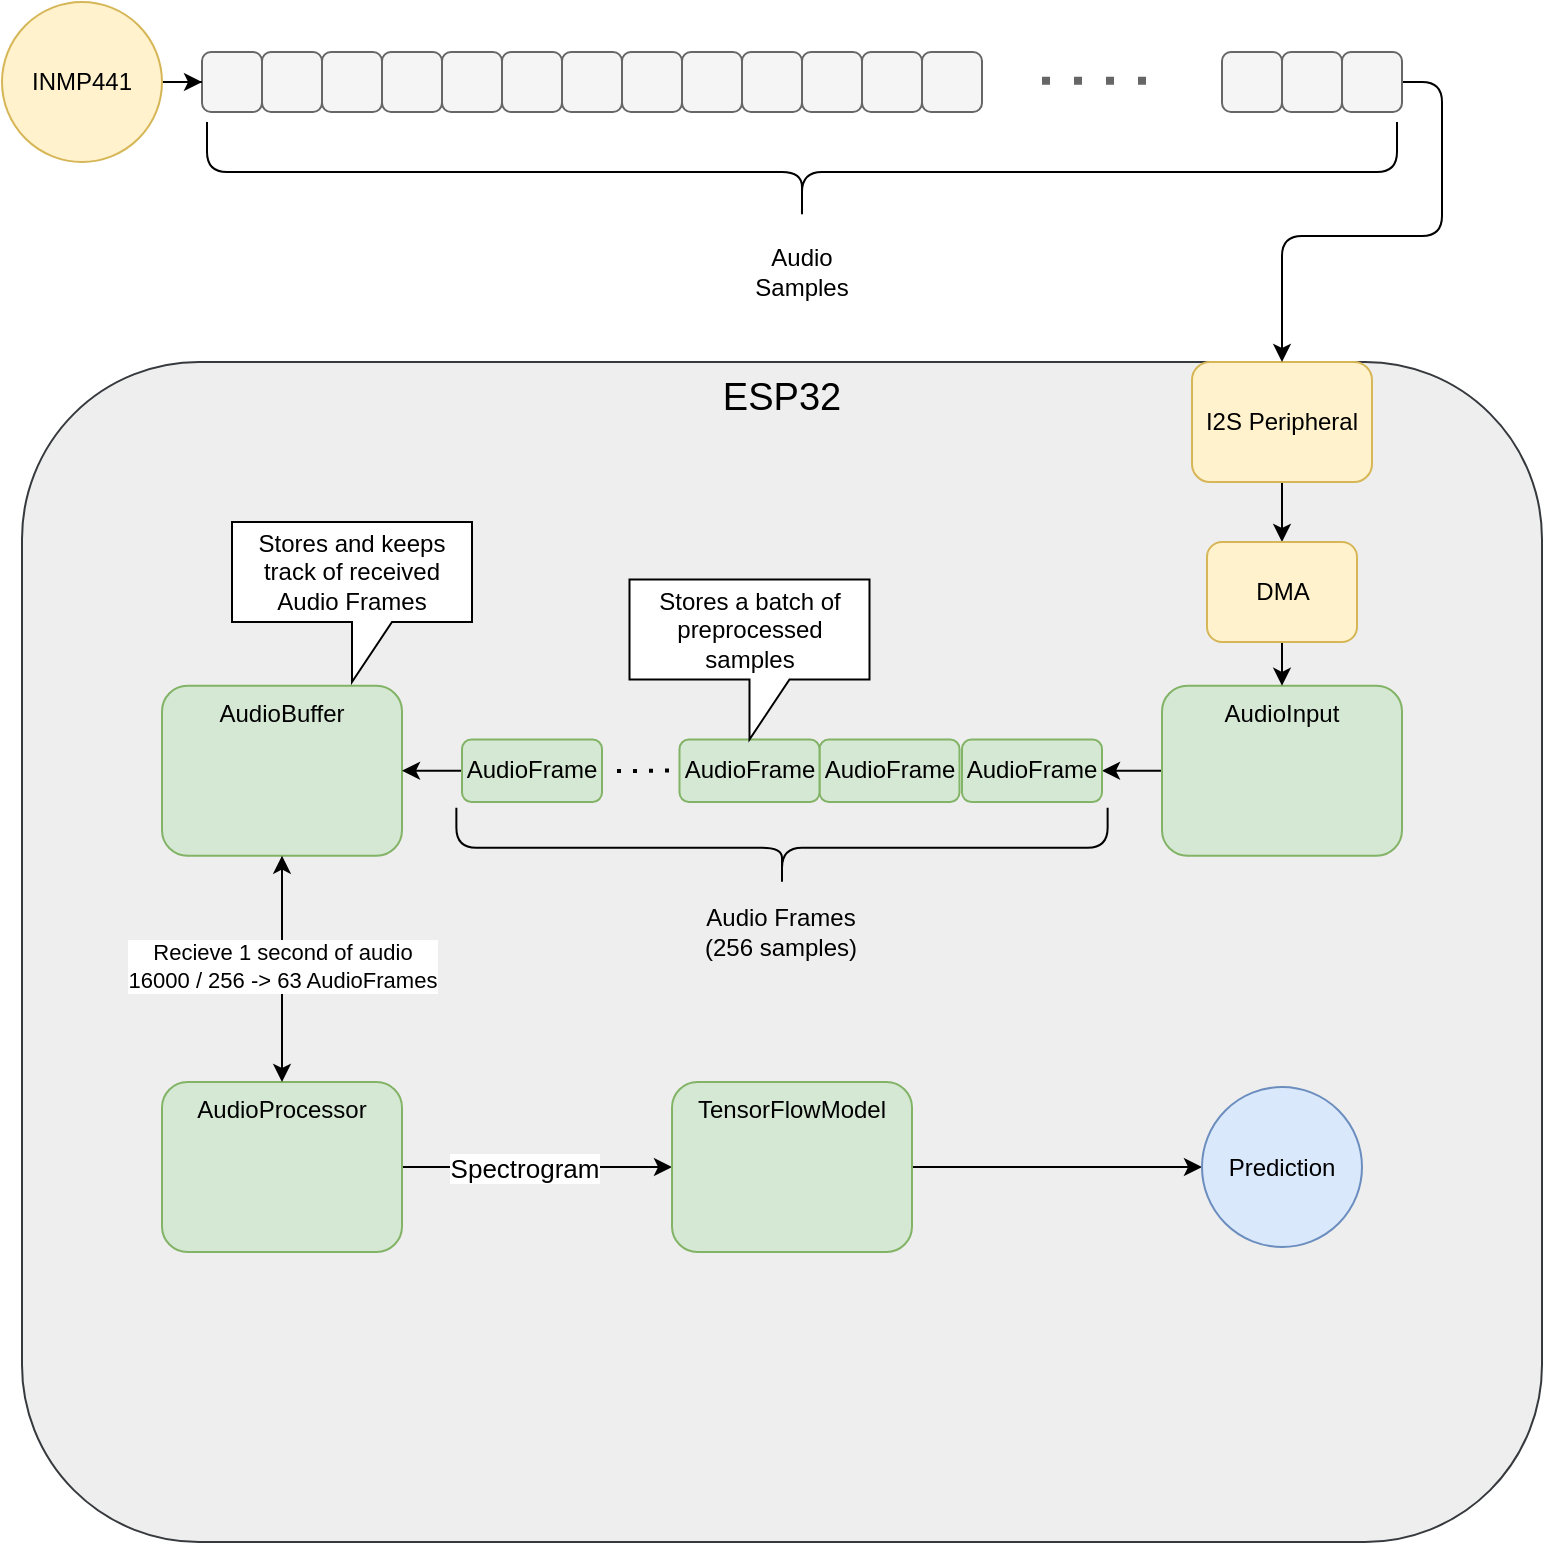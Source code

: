 <mxfile version="22.1.16" type="github">
  <diagram name="Page-1" id="q_qODCpij7i2WIqxhrJG">
    <mxGraphModel dx="1728" dy="925" grid="1" gridSize="10" guides="1" tooltips="1" connect="1" arrows="1" fold="1" page="1" pageScale="1" pageWidth="850" pageHeight="1100" math="0" shadow="0">
      <root>
        <mxCell id="0" />
        <mxCell id="1" parent="0" />
        <mxCell id="drfQEtwldH-HaE2cIGH8-1" value="" style="rounded=1;whiteSpace=wrap;html=1;fillColor=#f5f5f5;fontColor=#333333;strokeColor=#666666;" vertex="1" parent="1">
          <mxGeometry x="130" y="45" width="30" height="30" as="geometry" />
        </mxCell>
        <mxCell id="drfQEtwldH-HaE2cIGH8-8" style="edgeStyle=orthogonalEdgeStyle;rounded=0;orthogonalLoop=1;jettySize=auto;html=1;exitX=1;exitY=0.5;exitDx=0;exitDy=0;" edge="1" parent="1" source="drfQEtwldH-HaE2cIGH8-7" target="drfQEtwldH-HaE2cIGH8-1">
          <mxGeometry relative="1" as="geometry" />
        </mxCell>
        <mxCell id="drfQEtwldH-HaE2cIGH8-7" value="INMP441" style="ellipse;whiteSpace=wrap;html=1;aspect=fixed;fillColor=#fff2cc;strokeColor=#d6b656;" vertex="1" parent="1">
          <mxGeometry x="30" y="20" width="80" height="80" as="geometry" />
        </mxCell>
        <mxCell id="drfQEtwldH-HaE2cIGH8-10" value="" style="shape=curlyBracket;whiteSpace=wrap;html=1;rounded=1;flipH=1;labelPosition=right;verticalLabelPosition=middle;align=left;verticalAlign=middle;rotation=90;" vertex="1" parent="1">
          <mxGeometry x="405" y="-192.5" width="50" height="595" as="geometry" />
        </mxCell>
        <mxCell id="drfQEtwldH-HaE2cIGH8-11" value="Audio Samples" style="text;html=1;strokeColor=none;fillColor=none;align=center;verticalAlign=middle;whiteSpace=wrap;rounded=0;" vertex="1" parent="1">
          <mxGeometry x="400" y="140" width="60" height="30" as="geometry" />
        </mxCell>
        <mxCell id="drfQEtwldH-HaE2cIGH8-13" value="" style="endArrow=none;dashed=1;html=1;dashPattern=1 3;strokeWidth=4;rounded=0;fillColor=#f5f5f5;strokeColor=#666666;" edge="1" parent="1">
          <mxGeometry width="50" height="50" relative="1" as="geometry">
            <mxPoint x="550" y="59.41" as="sourcePoint" />
            <mxPoint x="610" y="59.41" as="targetPoint" />
          </mxGeometry>
        </mxCell>
        <mxCell id="drfQEtwldH-HaE2cIGH8-16" value="ESP32" style="rounded=1;whiteSpace=wrap;html=1;verticalAlign=top;fontSize=19;fillColor=#eeeeee;strokeColor=#36393d;" vertex="1" parent="1">
          <mxGeometry x="40" y="200" width="760" height="590" as="geometry" />
        </mxCell>
        <mxCell id="drfQEtwldH-HaE2cIGH8-44" style="edgeStyle=orthogonalEdgeStyle;rounded=0;orthogonalLoop=1;jettySize=auto;html=1;entryX=1;entryY=0.5;entryDx=0;entryDy=0;" edge="1" parent="1" source="drfQEtwldH-HaE2cIGH8-17" target="drfQEtwldH-HaE2cIGH8-22">
          <mxGeometry relative="1" as="geometry" />
        </mxCell>
        <mxCell id="drfQEtwldH-HaE2cIGH8-17" value="&lt;div&gt;AudioInput&lt;/div&gt;" style="rounded=1;whiteSpace=wrap;html=1;horizontal=1;verticalAlign=top;fillColor=#d5e8d4;strokeColor=#82b366;" vertex="1" parent="1">
          <mxGeometry x="610" y="361.88" width="120" height="85" as="geometry" />
        </mxCell>
        <mxCell id="drfQEtwldH-HaE2cIGH8-20" style="edgeStyle=orthogonalEdgeStyle;rounded=0;orthogonalLoop=1;jettySize=auto;html=1;exitX=0.5;exitY=1;exitDx=0;exitDy=0;" edge="1" parent="1" source="drfQEtwldH-HaE2cIGH8-18" target="drfQEtwldH-HaE2cIGH8-19">
          <mxGeometry relative="1" as="geometry" />
        </mxCell>
        <mxCell id="drfQEtwldH-HaE2cIGH8-18" value="I2S Peripheral" style="rounded=1;whiteSpace=wrap;html=1;fillColor=#fff2cc;strokeColor=#d6b656;" vertex="1" parent="1">
          <mxGeometry x="625" y="200" width="90" height="60" as="geometry" />
        </mxCell>
        <mxCell id="drfQEtwldH-HaE2cIGH8-21" style="edgeStyle=orthogonalEdgeStyle;rounded=0;orthogonalLoop=1;jettySize=auto;html=1;" edge="1" parent="1" source="drfQEtwldH-HaE2cIGH8-19" target="drfQEtwldH-HaE2cIGH8-17">
          <mxGeometry relative="1" as="geometry" />
        </mxCell>
        <mxCell id="drfQEtwldH-HaE2cIGH8-19" value="DMA" style="rounded=1;whiteSpace=wrap;html=1;fillColor=#fff2cc;strokeColor=#d6b656;" vertex="1" parent="1">
          <mxGeometry x="632.5" y="290" width="75" height="50" as="geometry" />
        </mxCell>
        <mxCell id="drfQEtwldH-HaE2cIGH8-22" value="AudioFrame" style="rounded=1;whiteSpace=wrap;html=1;fillColor=#d5e8d4;strokeColor=#82b366;" vertex="1" parent="1">
          <mxGeometry x="510" y="388.75" width="70" height="31.25" as="geometry" />
        </mxCell>
        <mxCell id="drfQEtwldH-HaE2cIGH8-26" value="" style="rounded=1;whiteSpace=wrap;html=1;fillColor=#f5f5f5;fontColor=#333333;strokeColor=#666666;" vertex="1" parent="1">
          <mxGeometry x="160" y="45" width="30" height="30" as="geometry" />
        </mxCell>
        <mxCell id="drfQEtwldH-HaE2cIGH8-27" value="" style="rounded=1;whiteSpace=wrap;html=1;fillColor=#f5f5f5;fontColor=#333333;strokeColor=#666666;" vertex="1" parent="1">
          <mxGeometry x="190" y="45" width="30" height="30" as="geometry" />
        </mxCell>
        <mxCell id="drfQEtwldH-HaE2cIGH8-28" value="" style="rounded=1;whiteSpace=wrap;html=1;fillColor=#f5f5f5;fontColor=#333333;strokeColor=#666666;" vertex="1" parent="1">
          <mxGeometry x="220" y="45" width="30" height="30" as="geometry" />
        </mxCell>
        <mxCell id="drfQEtwldH-HaE2cIGH8-29" value="" style="rounded=1;whiteSpace=wrap;html=1;fillColor=#f5f5f5;fontColor=#333333;strokeColor=#666666;" vertex="1" parent="1">
          <mxGeometry x="250" y="45" width="30" height="30" as="geometry" />
        </mxCell>
        <mxCell id="drfQEtwldH-HaE2cIGH8-30" value="" style="rounded=1;whiteSpace=wrap;html=1;fillColor=#f5f5f5;fontColor=#333333;strokeColor=#666666;" vertex="1" parent="1">
          <mxGeometry x="280" y="45" width="30" height="30" as="geometry" />
        </mxCell>
        <mxCell id="drfQEtwldH-HaE2cIGH8-31" value="" style="rounded=1;whiteSpace=wrap;html=1;fillColor=#f5f5f5;fontColor=#333333;strokeColor=#666666;" vertex="1" parent="1">
          <mxGeometry x="310" y="45" width="30" height="30" as="geometry" />
        </mxCell>
        <mxCell id="drfQEtwldH-HaE2cIGH8-32" value="" style="rounded=1;whiteSpace=wrap;html=1;fillColor=#f5f5f5;fontColor=#333333;strokeColor=#666666;" vertex="1" parent="1">
          <mxGeometry x="340" y="45" width="30" height="30" as="geometry" />
        </mxCell>
        <mxCell id="drfQEtwldH-HaE2cIGH8-33" value="" style="rounded=1;whiteSpace=wrap;html=1;fillColor=#f5f5f5;fontColor=#333333;strokeColor=#666666;" vertex="1" parent="1">
          <mxGeometry x="370" y="45" width="30" height="30" as="geometry" />
        </mxCell>
        <mxCell id="drfQEtwldH-HaE2cIGH8-34" value="" style="rounded=1;whiteSpace=wrap;html=1;fillColor=#f5f5f5;fontColor=#333333;strokeColor=#666666;" vertex="1" parent="1">
          <mxGeometry x="400" y="45" width="30" height="30" as="geometry" />
        </mxCell>
        <mxCell id="drfQEtwldH-HaE2cIGH8-35" value="" style="rounded=1;whiteSpace=wrap;html=1;fillColor=#f5f5f5;fontColor=#333333;strokeColor=#666666;" vertex="1" parent="1">
          <mxGeometry x="430" y="45" width="30" height="30" as="geometry" />
        </mxCell>
        <mxCell id="drfQEtwldH-HaE2cIGH8-36" value="" style="rounded=1;whiteSpace=wrap;html=1;fillColor=#f5f5f5;fontColor=#333333;strokeColor=#666666;" vertex="1" parent="1">
          <mxGeometry x="460" y="45" width="30" height="30" as="geometry" />
        </mxCell>
        <mxCell id="drfQEtwldH-HaE2cIGH8-37" value="" style="rounded=1;whiteSpace=wrap;html=1;fillColor=#f5f5f5;fontColor=#333333;strokeColor=#666666;" vertex="1" parent="1">
          <mxGeometry x="490" y="45" width="30" height="30" as="geometry" />
        </mxCell>
        <mxCell id="drfQEtwldH-HaE2cIGH8-38" value="" style="rounded=1;whiteSpace=wrap;html=1;fillColor=#f5f5f5;fontColor=#333333;strokeColor=#666666;" vertex="1" parent="1">
          <mxGeometry x="640" y="45" width="30" height="30" as="geometry" />
        </mxCell>
        <mxCell id="drfQEtwldH-HaE2cIGH8-39" value="" style="rounded=1;whiteSpace=wrap;html=1;fillColor=#f5f5f5;fontColor=#333333;strokeColor=#666666;" vertex="1" parent="1">
          <mxGeometry x="670" y="45" width="30" height="30" as="geometry" />
        </mxCell>
        <mxCell id="drfQEtwldH-HaE2cIGH8-41" style="edgeStyle=orthogonalEdgeStyle;rounded=1;orthogonalLoop=1;jettySize=auto;html=1;curved=0;" edge="1" parent="1" source="drfQEtwldH-HaE2cIGH8-40" target="drfQEtwldH-HaE2cIGH8-18">
          <mxGeometry relative="1" as="geometry">
            <Array as="points">
              <mxPoint x="750" y="60" />
              <mxPoint x="750" y="137" />
              <mxPoint x="670" y="137" />
            </Array>
          </mxGeometry>
        </mxCell>
        <mxCell id="drfQEtwldH-HaE2cIGH8-40" value="" style="rounded=1;whiteSpace=wrap;html=1;fillColor=#f5f5f5;fontColor=#333333;strokeColor=#666666;" vertex="1" parent="1">
          <mxGeometry x="700" y="45" width="30" height="30" as="geometry" />
        </mxCell>
        <mxCell id="drfQEtwldH-HaE2cIGH8-42" value="" style="shape=curlyBracket;whiteSpace=wrap;html=1;rounded=1;flipH=1;labelPosition=right;verticalLabelPosition=middle;align=left;verticalAlign=middle;rotation=90;" vertex="1" parent="1">
          <mxGeometry x="400" y="280" width="40" height="325.63" as="geometry" />
        </mxCell>
        <mxCell id="drfQEtwldH-HaE2cIGH8-45" value="&lt;div&gt;Audio Frames&lt;/div&gt;&lt;div&gt;(256 samples)&lt;br&gt;&lt;/div&gt;" style="text;html=1;strokeColor=none;fillColor=none;align=center;verticalAlign=middle;whiteSpace=wrap;rounded=0;" vertex="1" parent="1">
          <mxGeometry x="378.75" y="470" width="81.25" height="30" as="geometry" />
        </mxCell>
        <mxCell id="drfQEtwldH-HaE2cIGH8-47" value="AudioBuffer" style="rounded=1;whiteSpace=wrap;html=1;horizontal=1;verticalAlign=top;fillColor=#d5e8d4;strokeColor=#82b366;" vertex="1" parent="1">
          <mxGeometry x="110" y="361.87" width="120" height="85" as="geometry" />
        </mxCell>
        <mxCell id="drfQEtwldH-HaE2cIGH8-50" value="Stores and keeps track of received Audio Frames" style="shape=callout;whiteSpace=wrap;html=1;perimeter=calloutPerimeter;" vertex="1" parent="1">
          <mxGeometry x="145" y="280" width="120" height="80" as="geometry" />
        </mxCell>
        <mxCell id="drfQEtwldH-HaE2cIGH8-54" value="AudioFrame" style="rounded=1;whiteSpace=wrap;html=1;fillColor=#d5e8d4;strokeColor=#82b366;" vertex="1" parent="1">
          <mxGeometry x="438.75" y="388.75" width="70" height="31.25" as="geometry" />
        </mxCell>
        <mxCell id="drfQEtwldH-HaE2cIGH8-55" value="AudioFrame" style="rounded=1;whiteSpace=wrap;html=1;fillColor=#d5e8d4;strokeColor=#82b366;" vertex="1" parent="1">
          <mxGeometry x="368.75" y="388.75" width="70" height="31.25" as="geometry" />
        </mxCell>
        <mxCell id="drfQEtwldH-HaE2cIGH8-58" style="edgeStyle=orthogonalEdgeStyle;rounded=0;orthogonalLoop=1;jettySize=auto;html=1;exitX=0;exitY=0.5;exitDx=0;exitDy=0;entryX=1;entryY=0.5;entryDx=0;entryDy=0;" edge="1" parent="1" source="drfQEtwldH-HaE2cIGH8-56" target="drfQEtwldH-HaE2cIGH8-47">
          <mxGeometry relative="1" as="geometry" />
        </mxCell>
        <mxCell id="drfQEtwldH-HaE2cIGH8-56" value="AudioFrame" style="rounded=1;whiteSpace=wrap;html=1;fillColor=#d5e8d4;strokeColor=#82b366;" vertex="1" parent="1">
          <mxGeometry x="260" y="388.75" width="70" height="31.25" as="geometry" />
        </mxCell>
        <mxCell id="drfQEtwldH-HaE2cIGH8-61" value="Stores a batch of preprocessed samples" style="shape=callout;whiteSpace=wrap;html=1;perimeter=calloutPerimeter;" vertex="1" parent="1">
          <mxGeometry x="343.75" y="308.75" width="120" height="80" as="geometry" />
        </mxCell>
        <mxCell id="drfQEtwldH-HaE2cIGH8-71" style="edgeStyle=orthogonalEdgeStyle;rounded=0;orthogonalLoop=1;jettySize=auto;html=1;entryX=0;entryY=0.5;entryDx=0;entryDy=0;" edge="1" parent="1" source="drfQEtwldH-HaE2cIGH8-64" target="drfQEtwldH-HaE2cIGH8-70">
          <mxGeometry relative="1" as="geometry" />
        </mxCell>
        <mxCell id="drfQEtwldH-HaE2cIGH8-72" value="Spectrogram" style="edgeLabel;html=1;align=center;verticalAlign=middle;resizable=0;points=[];fontSize=13;" vertex="1" connectable="0" parent="drfQEtwldH-HaE2cIGH8-71">
          <mxGeometry x="-0.094" relative="1" as="geometry">
            <mxPoint as="offset" />
          </mxGeometry>
        </mxCell>
        <mxCell id="drfQEtwldH-HaE2cIGH8-64" value="AudioProcessor" style="rounded=1;whiteSpace=wrap;html=1;horizontal=1;verticalAlign=top;fillColor=#d5e8d4;strokeColor=#82b366;" vertex="1" parent="1">
          <mxGeometry x="110" y="560" width="120" height="85" as="geometry" />
        </mxCell>
        <mxCell id="drfQEtwldH-HaE2cIGH8-65" value="" style="endArrow=classic;startArrow=classic;html=1;rounded=0;entryX=0.5;entryY=1;entryDx=0;entryDy=0;exitX=0.5;exitY=0;exitDx=0;exitDy=0;" edge="1" parent="1" source="drfQEtwldH-HaE2cIGH8-64" target="drfQEtwldH-HaE2cIGH8-47">
          <mxGeometry width="50" height="50" relative="1" as="geometry">
            <mxPoint x="160" y="560" as="sourcePoint" />
            <mxPoint x="210" y="510" as="targetPoint" />
          </mxGeometry>
        </mxCell>
        <mxCell id="drfQEtwldH-HaE2cIGH8-66" value="&lt;div&gt;Recieve 1 second of audio&lt;/div&gt;16000 / 256 -&amp;gt; 63 AudioFrames" style="edgeLabel;html=1;align=center;verticalAlign=middle;resizable=0;points=[];" vertex="1" connectable="0" parent="drfQEtwldH-HaE2cIGH8-65">
          <mxGeometry x="0.027" relative="1" as="geometry">
            <mxPoint as="offset" />
          </mxGeometry>
        </mxCell>
        <mxCell id="drfQEtwldH-HaE2cIGH8-67" value="" style="endArrow=none;dashed=1;html=1;dashPattern=1 3;strokeWidth=2;rounded=0;fontSize=9;" edge="1" parent="1">
          <mxGeometry width="50" height="50" relative="1" as="geometry">
            <mxPoint x="337.5" y="404.54" as="sourcePoint" />
            <mxPoint x="368.75" y="404.23" as="targetPoint" />
          </mxGeometry>
        </mxCell>
        <mxCell id="drfQEtwldH-HaE2cIGH8-76" style="edgeStyle=orthogonalEdgeStyle;rounded=0;orthogonalLoop=1;jettySize=auto;html=1;entryX=0;entryY=0.5;entryDx=0;entryDy=0;" edge="1" parent="1" source="drfQEtwldH-HaE2cIGH8-70" target="drfQEtwldH-HaE2cIGH8-75">
          <mxGeometry relative="1" as="geometry" />
        </mxCell>
        <mxCell id="drfQEtwldH-HaE2cIGH8-70" value="TensorFlowModel" style="rounded=1;whiteSpace=wrap;html=1;horizontal=1;verticalAlign=top;fillColor=#d5e8d4;strokeColor=#82b366;" vertex="1" parent="1">
          <mxGeometry x="365" y="560" width="120" height="85" as="geometry" />
        </mxCell>
        <mxCell id="drfQEtwldH-HaE2cIGH8-75" value="Prediction" style="ellipse;whiteSpace=wrap;html=1;aspect=fixed;fillColor=#dae8fc;strokeColor=#6c8ebf;" vertex="1" parent="1">
          <mxGeometry x="630" y="562.5" width="80" height="80" as="geometry" />
        </mxCell>
      </root>
    </mxGraphModel>
  </diagram>
</mxfile>
